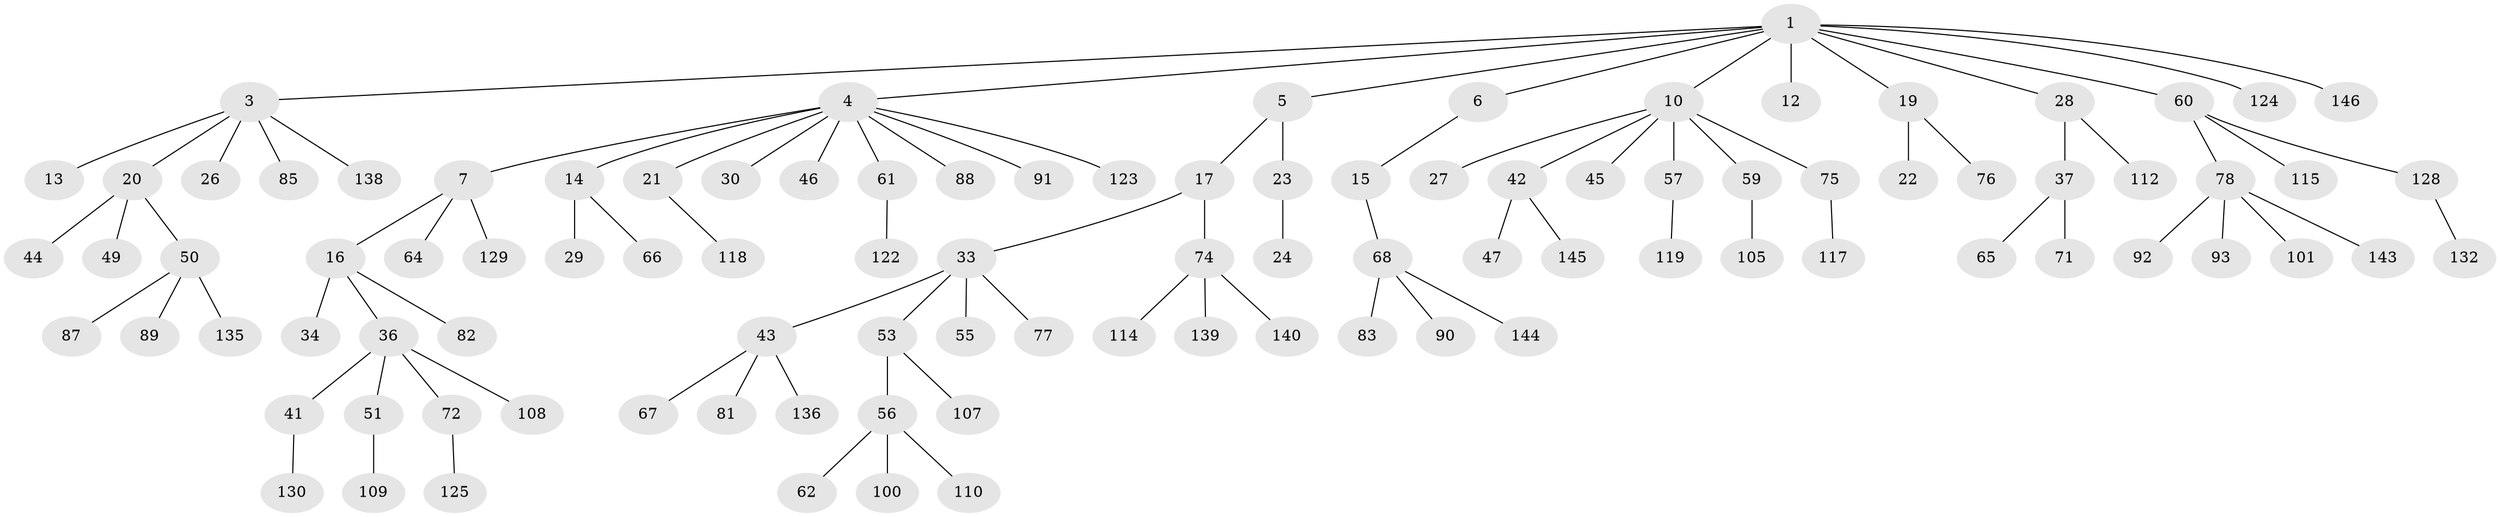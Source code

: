 // original degree distribution, {8: 0.00684931506849315, 5: 0.03424657534246575, 6: 0.0273972602739726, 4: 0.07534246575342465, 3: 0.0958904109589041, 2: 0.2465753424657534, 1: 0.5136986301369864}
// Generated by graph-tools (version 1.1) at 2025/42/03/06/25 10:42:05]
// undirected, 99 vertices, 98 edges
graph export_dot {
graph [start="1"]
  node [color=gray90,style=filled];
  1 [super="+2"];
  3 [super="+9"];
  4 [super="+8"];
  5 [super="+35"];
  6 [super="+18"];
  7 [super="+11"];
  10 [super="+25"];
  12;
  13 [super="+103"];
  14 [super="+73"];
  15 [super="+54"];
  16 [super="+70"];
  17 [super="+32"];
  19;
  20;
  21 [super="+116"];
  22;
  23 [super="+63"];
  24 [super="+39"];
  26 [super="+106"];
  27;
  28 [super="+31"];
  29;
  30;
  33;
  34 [super="+40"];
  36 [super="+38"];
  37 [super="+52"];
  41 [super="+104"];
  42 [super="+58"];
  43 [super="+48"];
  44 [super="+113"];
  45 [super="+120"];
  46 [super="+79"];
  47;
  49;
  50 [super="+86"];
  51 [super="+84"];
  53 [super="+97"];
  55;
  56 [super="+98"];
  57 [super="+69"];
  59 [super="+127"];
  60 [super="+94"];
  61 [super="+96"];
  62;
  64 [super="+126"];
  65;
  66;
  67;
  68 [super="+80"];
  71 [super="+133"];
  72 [super="+134"];
  74 [super="+95"];
  75 [super="+121"];
  76 [super="+131"];
  77;
  78 [super="+102"];
  81;
  82;
  83 [super="+137"];
  85;
  87;
  88;
  89;
  90;
  91 [super="+99"];
  92;
  93;
  100 [super="+111"];
  101 [super="+142"];
  105;
  107 [super="+141"];
  108;
  109;
  110;
  112;
  114;
  115;
  117;
  118;
  119;
  122;
  123;
  124;
  125;
  128;
  129;
  130;
  132;
  135;
  136;
  138;
  139;
  140;
  143;
  144;
  145;
  146;
  1 -- 3;
  1 -- 6;
  1 -- 10;
  1 -- 12;
  1 -- 19;
  1 -- 28;
  1 -- 124;
  1 -- 146;
  1 -- 4;
  1 -- 5;
  1 -- 60;
  3 -- 13;
  3 -- 20;
  3 -- 26;
  3 -- 138;
  3 -- 85;
  4 -- 7;
  4 -- 46;
  4 -- 88;
  4 -- 91;
  4 -- 21;
  4 -- 30;
  4 -- 123;
  4 -- 61;
  4 -- 14;
  5 -- 17;
  5 -- 23;
  6 -- 15;
  7 -- 16;
  7 -- 129;
  7 -- 64;
  10 -- 45;
  10 -- 57;
  10 -- 59;
  10 -- 27;
  10 -- 75;
  10 -- 42;
  14 -- 29;
  14 -- 66;
  15 -- 68;
  16 -- 34;
  16 -- 36;
  16 -- 82;
  17 -- 74;
  17 -- 33;
  19 -- 22;
  19 -- 76;
  20 -- 44;
  20 -- 49;
  20 -- 50;
  21 -- 118;
  23 -- 24;
  28 -- 112;
  28 -- 37;
  33 -- 43;
  33 -- 53;
  33 -- 55;
  33 -- 77;
  36 -- 41;
  36 -- 72;
  36 -- 108;
  36 -- 51;
  37 -- 65;
  37 -- 71;
  41 -- 130;
  42 -- 47;
  42 -- 145;
  43 -- 136;
  43 -- 81;
  43 -- 67;
  50 -- 89;
  50 -- 87;
  50 -- 135;
  51 -- 109;
  53 -- 56;
  53 -- 107;
  56 -- 62;
  56 -- 100;
  56 -- 110;
  57 -- 119;
  59 -- 105;
  60 -- 78;
  60 -- 128;
  60 -- 115;
  61 -- 122;
  68 -- 83;
  68 -- 90;
  68 -- 144;
  72 -- 125;
  74 -- 114;
  74 -- 139;
  74 -- 140;
  75 -- 117;
  78 -- 92;
  78 -- 93;
  78 -- 101;
  78 -- 143;
  128 -- 132;
}
